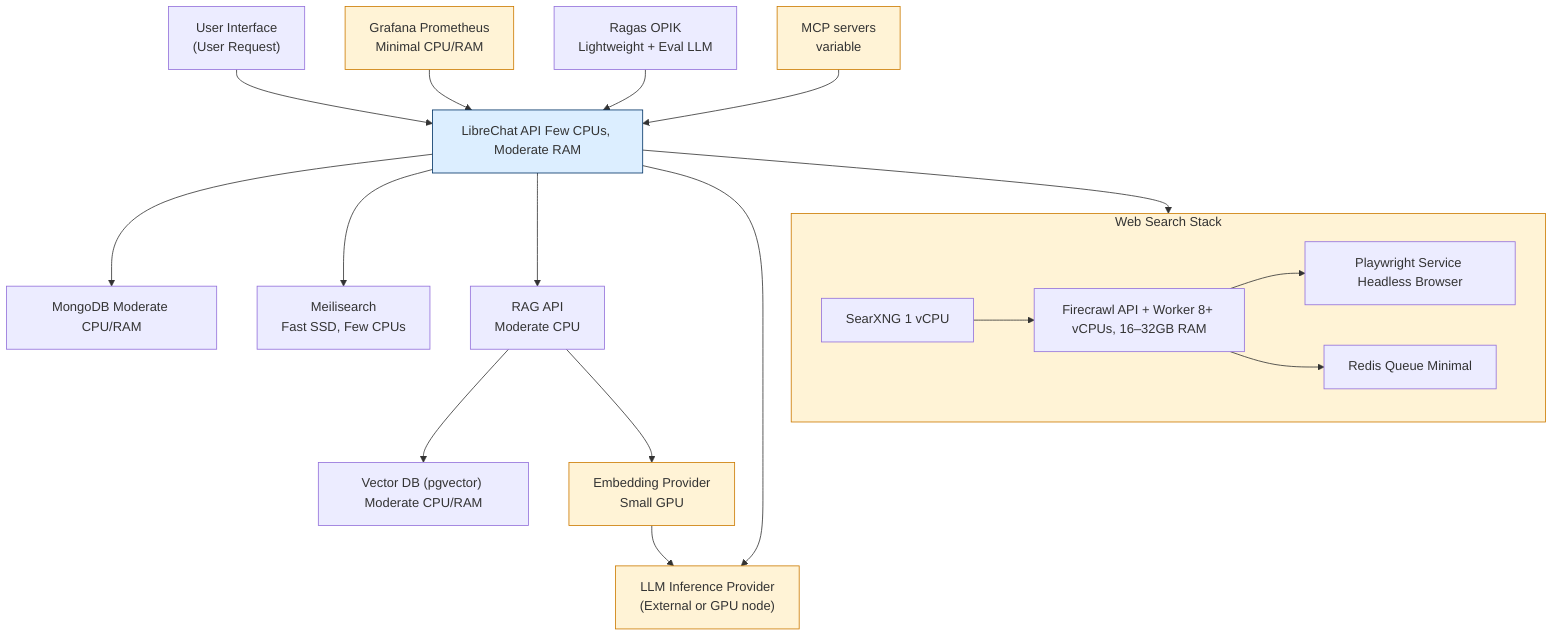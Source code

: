 flowchart TD
 subgraph Web_Search["Web Search Stack"]
        searx["SearXNG 1 vCPU"]
        firecrawl["Firecrawl API + Worker 8+ vCPUs, 16–32GB RAM"]
        playwright["Playwright Service Headless Browser"]
        redis["Redis Queue Minimal"]
  end
    user["User Interface 
  (User Request)"] --> chat["LibreChat API Few CPUs, Moderate RAM"]
    chat --> mongo["MongoDB Moderate CPU/RAM"] & meili["Meilisearch 
  Fast SSD, Few CPUs"] & rag["RAG API 
  Moderate CPU"] & llm["LLM Inference Provider 
  (External or GPU node)"] & Web_Search
    rag --> vectordb["Vector DB (pgvector) Moderate CPU/RAM"] & embed["Embedding Provider 
  Small GPU"]
    embed --> llm
    searx --> firecrawl
    firecrawl --> playwright & redis
    grafana["Grafana Prometheus
   Minimal CPU/RAM"] --> chat
    ragas["Ragas OPIK 
  Lightweight + Eval LLM"] --> chat
  mcp["MCP servers 
  variable"] --> chat
     chat:::chatStyle
     llm:::llmStyle
     embed:::llmStyle
     Web_Search:::llmStyle
     mcp:::llmStyle
     grafana:::llmStyle
     ragas
    classDef chatStyle fill:#DCEEFF,stroke:#003366,stroke-width:1px
    classDef llmStyle fill:#FFF3D6,stroke:#CC7A00,stroke-width:1px